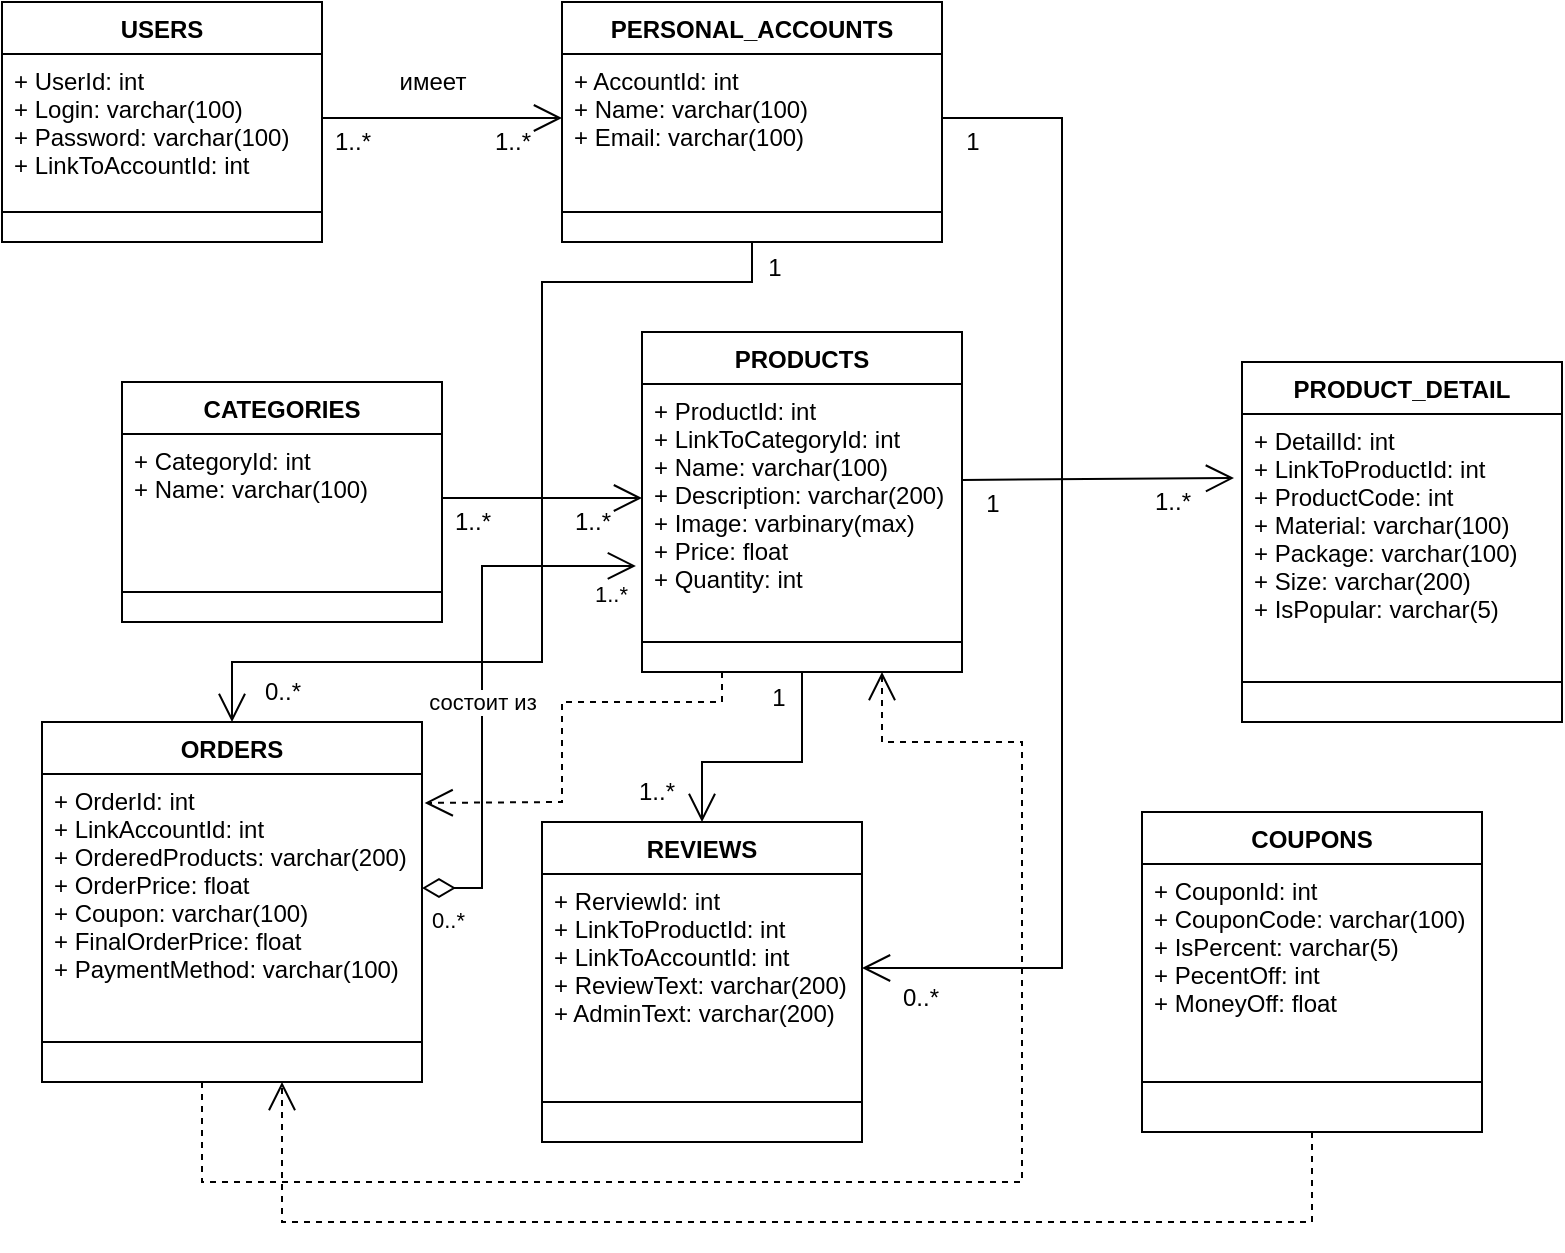 <mxfile version="17.5.0" type="device"><diagram name="Page-1" id="9f46799a-70d6-7492-0946-bef42562c5a5"><mxGraphModel dx="1713" dy="1076" grid="1" gridSize="10" guides="1" tooltips="1" connect="1" arrows="1" fold="1" page="1" pageScale="1" pageWidth="1100" pageHeight="850" background="none" math="0" shadow="0"><root><mxCell id="0"/><mxCell id="1" parent="0"/><mxCell id="6Ap3uId7AGkPv2gHeaoZ-1" value="USERS" style="swimlane;fontStyle=1;align=center;verticalAlign=top;childLayout=stackLayout;horizontal=1;startSize=26;horizontalStack=0;resizeParent=1;resizeParentMax=0;resizeLast=0;collapsible=1;marginBottom=0;" vertex="1" parent="1"><mxGeometry x="70" y="80" width="160" height="120" as="geometry"><mxRectangle x="70" y="80" width="70" height="26" as="alternateBounds"/></mxGeometry></mxCell><mxCell id="6Ap3uId7AGkPv2gHeaoZ-2" value="+ UserId: int&#10;+ Login: varchar(100)&#10;+ Password: varchar(100)&#10;+ LinkToAccountId: int" style="text;strokeColor=none;fillColor=none;align=left;verticalAlign=top;spacingLeft=4;spacingRight=4;overflow=hidden;rotatable=0;points=[[0,0.5],[1,0.5]];portConstraint=eastwest;" vertex="1" parent="6Ap3uId7AGkPv2gHeaoZ-1"><mxGeometry y="26" width="160" height="64" as="geometry"/></mxCell><mxCell id="6Ap3uId7AGkPv2gHeaoZ-3" value="" style="line;strokeWidth=1;fillColor=none;align=left;verticalAlign=middle;spacingTop=-1;spacingLeft=3;spacingRight=3;rotatable=0;labelPosition=right;points=[];portConstraint=eastwest;" vertex="1" parent="6Ap3uId7AGkPv2gHeaoZ-1"><mxGeometry y="90" width="160" height="30" as="geometry"/></mxCell><mxCell id="6Ap3uId7AGkPv2gHeaoZ-6" value="CATEGORIES" style="swimlane;fontStyle=1;align=center;verticalAlign=top;childLayout=stackLayout;horizontal=1;startSize=26;horizontalStack=0;resizeParent=1;resizeParentMax=0;resizeLast=0;collapsible=1;marginBottom=0;" vertex="1" parent="1"><mxGeometry x="130" y="270" width="160" height="120" as="geometry"><mxRectangle x="70" y="80" width="70" height="26" as="alternateBounds"/></mxGeometry></mxCell><mxCell id="6Ap3uId7AGkPv2gHeaoZ-7" value="+ CategoryId: int&#10;+ Name: varchar(100)" style="text;strokeColor=none;fillColor=none;align=left;verticalAlign=top;spacingLeft=4;spacingRight=4;overflow=hidden;rotatable=0;points=[[0,0.5],[1,0.5]];portConstraint=eastwest;" vertex="1" parent="6Ap3uId7AGkPv2gHeaoZ-6"><mxGeometry y="26" width="160" height="64" as="geometry"/></mxCell><mxCell id="6Ap3uId7AGkPv2gHeaoZ-8" value="" style="line;strokeWidth=1;fillColor=none;align=left;verticalAlign=middle;spacingTop=-1;spacingLeft=3;spacingRight=3;rotatable=0;labelPosition=right;points=[];portConstraint=eastwest;" vertex="1" parent="6Ap3uId7AGkPv2gHeaoZ-6"><mxGeometry y="90" width="160" height="30" as="geometry"/></mxCell><mxCell id="6Ap3uId7AGkPv2gHeaoZ-10" value="PERSONAL_ACCOUNTS" style="swimlane;fontStyle=1;align=center;verticalAlign=top;childLayout=stackLayout;horizontal=1;startSize=26;horizontalStack=0;resizeParent=1;resizeParentMax=0;resizeLast=0;collapsible=1;marginBottom=0;" vertex="1" parent="1"><mxGeometry x="350" y="80" width="190" height="120" as="geometry"><mxRectangle x="70" y="80" width="70" height="26" as="alternateBounds"/></mxGeometry></mxCell><mxCell id="6Ap3uId7AGkPv2gHeaoZ-11" value="+ AccountId: int&#10;+ Name: varchar(100)&#10;+ Email: varchar(100)" style="text;strokeColor=none;fillColor=none;align=left;verticalAlign=top;spacingLeft=4;spacingRight=4;overflow=hidden;rotatable=0;points=[[0,0.5],[1,0.5]];portConstraint=eastwest;" vertex="1" parent="6Ap3uId7AGkPv2gHeaoZ-10"><mxGeometry y="26" width="190" height="64" as="geometry"/></mxCell><mxCell id="6Ap3uId7AGkPv2gHeaoZ-12" value="" style="line;strokeWidth=1;fillColor=none;align=left;verticalAlign=middle;spacingTop=-1;spacingLeft=3;spacingRight=3;rotatable=0;labelPosition=right;points=[];portConstraint=eastwest;" vertex="1" parent="6Ap3uId7AGkPv2gHeaoZ-10"><mxGeometry y="90" width="190" height="30" as="geometry"/></mxCell><mxCell id="6Ap3uId7AGkPv2gHeaoZ-14" value="PRODUCTS" style="swimlane;fontStyle=1;align=center;verticalAlign=top;childLayout=stackLayout;horizontal=1;startSize=26;horizontalStack=0;resizeParent=1;resizeParentMax=0;resizeLast=0;collapsible=1;marginBottom=0;" vertex="1" parent="1"><mxGeometry x="390" y="245" width="160" height="170" as="geometry"><mxRectangle x="70" y="80" width="70" height="26" as="alternateBounds"/></mxGeometry></mxCell><mxCell id="6Ap3uId7AGkPv2gHeaoZ-15" value="+ ProductId: int&#10;+ LinkToCategoryId: int&#10;+ Name: varchar(100)&#10;+ Description: varchar(200)&#10;+ Image: varbinary(max)&#10;+ Price: float&#10;+ Quantity: int" style="text;strokeColor=none;fillColor=none;align=left;verticalAlign=top;spacingLeft=4;spacingRight=4;overflow=hidden;rotatable=0;points=[[0,0.5],[1,0.5]];portConstraint=eastwest;" vertex="1" parent="6Ap3uId7AGkPv2gHeaoZ-14"><mxGeometry y="26" width="160" height="114" as="geometry"/></mxCell><mxCell id="6Ap3uId7AGkPv2gHeaoZ-16" value="" style="line;strokeWidth=1;fillColor=none;align=left;verticalAlign=middle;spacingTop=-1;spacingLeft=3;spacingRight=3;rotatable=0;labelPosition=right;points=[];portConstraint=eastwest;" vertex="1" parent="6Ap3uId7AGkPv2gHeaoZ-14"><mxGeometry y="140" width="160" height="30" as="geometry"/></mxCell><mxCell id="6Ap3uId7AGkPv2gHeaoZ-18" value="PRODUCT_DETAIL" style="swimlane;fontStyle=1;align=center;verticalAlign=top;childLayout=stackLayout;horizontal=1;startSize=26;horizontalStack=0;resizeParent=1;resizeParentMax=0;resizeLast=0;collapsible=1;marginBottom=0;" vertex="1" parent="1"><mxGeometry x="690" y="260" width="160" height="180" as="geometry"><mxRectangle x="70" y="80" width="70" height="26" as="alternateBounds"/></mxGeometry></mxCell><mxCell id="6Ap3uId7AGkPv2gHeaoZ-19" value="+ DetailId: int&#10;+ LinkToProductId: int&#10;+ ProductCode: int&#10;+ Material: varchar(100)&#10;+ Package: varchar(100)&#10;+ Size: varchar(200)&#10;+ IsPopular: varchar(5)" style="text;strokeColor=none;fillColor=none;align=left;verticalAlign=top;spacingLeft=4;spacingRight=4;overflow=hidden;rotatable=0;points=[[0,0.5],[1,0.5]];portConstraint=eastwest;" vertex="1" parent="6Ap3uId7AGkPv2gHeaoZ-18"><mxGeometry y="26" width="160" height="114" as="geometry"/></mxCell><mxCell id="6Ap3uId7AGkPv2gHeaoZ-20" value="" style="line;strokeWidth=1;fillColor=none;align=left;verticalAlign=middle;spacingTop=-1;spacingLeft=3;spacingRight=3;rotatable=0;labelPosition=right;points=[];portConstraint=eastwest;" vertex="1" parent="6Ap3uId7AGkPv2gHeaoZ-18"><mxGeometry y="140" width="160" height="40" as="geometry"/></mxCell><mxCell id="6Ap3uId7AGkPv2gHeaoZ-22" value="ORDERS" style="swimlane;fontStyle=1;align=center;verticalAlign=top;childLayout=stackLayout;horizontal=1;startSize=26;horizontalStack=0;resizeParent=1;resizeParentMax=0;resizeLast=0;collapsible=1;marginBottom=0;" vertex="1" parent="1"><mxGeometry x="90" y="440" width="190" height="180" as="geometry"><mxRectangle x="70" y="80" width="70" height="26" as="alternateBounds"/></mxGeometry></mxCell><mxCell id="6Ap3uId7AGkPv2gHeaoZ-23" value="+ OrderId: int&#10;+ LinkAccountId: int&#10;+ OrderedProducts: varchar(200)&#10;+ OrderPrice: float&#10;+ Coupon: varchar(100)&#10;+ FinalOrderPrice: float&#10;+ PaymentMethod: varchar(100)" style="text;strokeColor=none;fillColor=none;align=left;verticalAlign=top;spacingLeft=4;spacingRight=4;overflow=hidden;rotatable=0;points=[[0,0.5],[1,0.5]];portConstraint=eastwest;" vertex="1" parent="6Ap3uId7AGkPv2gHeaoZ-22"><mxGeometry y="26" width="190" height="114" as="geometry"/></mxCell><mxCell id="6Ap3uId7AGkPv2gHeaoZ-24" value="" style="line;strokeWidth=1;fillColor=none;align=left;verticalAlign=middle;spacingTop=-1;spacingLeft=3;spacingRight=3;rotatable=0;labelPosition=right;points=[];portConstraint=eastwest;" vertex="1" parent="6Ap3uId7AGkPv2gHeaoZ-22"><mxGeometry y="140" width="190" height="40" as="geometry"/></mxCell><mxCell id="6Ap3uId7AGkPv2gHeaoZ-26" value="REVIEWS" style="swimlane;fontStyle=1;align=center;verticalAlign=top;childLayout=stackLayout;horizontal=1;startSize=26;horizontalStack=0;resizeParent=1;resizeParentMax=0;resizeLast=0;collapsible=1;marginBottom=0;" vertex="1" parent="1"><mxGeometry x="340" y="490" width="160" height="160" as="geometry"><mxRectangle x="70" y="80" width="70" height="26" as="alternateBounds"/></mxGeometry></mxCell><mxCell id="6Ap3uId7AGkPv2gHeaoZ-27" value="+ RerviewId: int&#10;+ LinkToProductId: int&#10;+ LinkToAccountId: int&#10;+ ReviewText: varchar(200)&#10;+ AdminText: varchar(200)" style="text;strokeColor=none;fillColor=none;align=left;verticalAlign=top;spacingLeft=4;spacingRight=4;overflow=hidden;rotatable=0;points=[[0,0.5],[1,0.5]];portConstraint=eastwest;" vertex="1" parent="6Ap3uId7AGkPv2gHeaoZ-26"><mxGeometry y="26" width="160" height="94" as="geometry"/></mxCell><mxCell id="6Ap3uId7AGkPv2gHeaoZ-28" value="" style="line;strokeWidth=1;fillColor=none;align=left;verticalAlign=middle;spacingTop=-1;spacingLeft=3;spacingRight=3;rotatable=0;labelPosition=right;points=[];portConstraint=eastwest;" vertex="1" parent="6Ap3uId7AGkPv2gHeaoZ-26"><mxGeometry y="120" width="160" height="40" as="geometry"/></mxCell><mxCell id="6Ap3uId7AGkPv2gHeaoZ-30" value="COUPONS" style="swimlane;fontStyle=1;align=center;verticalAlign=top;childLayout=stackLayout;horizontal=1;startSize=26;horizontalStack=0;resizeParent=1;resizeParentMax=0;resizeLast=0;collapsible=1;marginBottom=0;" vertex="1" parent="1"><mxGeometry x="640" y="485" width="170" height="160" as="geometry"><mxRectangle x="70" y="80" width="70" height="26" as="alternateBounds"/></mxGeometry></mxCell><mxCell id="6Ap3uId7AGkPv2gHeaoZ-31" value="+ CouponId: int&#10;+ CouponCode: varchar(100)&#10;+ IsPercent: varchar(5)&#10;+ PecentOff: int&#10;+ MoneyOff: float" style="text;strokeColor=none;fillColor=none;align=left;verticalAlign=top;spacingLeft=4;spacingRight=4;overflow=hidden;rotatable=0;points=[[0,0.5],[1,0.5]];portConstraint=eastwest;" vertex="1" parent="6Ap3uId7AGkPv2gHeaoZ-30"><mxGeometry y="26" width="170" height="84" as="geometry"/></mxCell><mxCell id="6Ap3uId7AGkPv2gHeaoZ-32" value="" style="line;strokeWidth=1;fillColor=none;align=left;verticalAlign=middle;spacingTop=-1;spacingLeft=3;spacingRight=3;rotatable=0;labelPosition=right;points=[];portConstraint=eastwest;" vertex="1" parent="6Ap3uId7AGkPv2gHeaoZ-30"><mxGeometry y="110" width="170" height="50" as="geometry"/></mxCell><mxCell id="6Ap3uId7AGkPv2gHeaoZ-52" value="" style="endArrow=open;endFill=1;endSize=12;html=1;rounded=0;jumpStyle=none;exitX=1;exitY=0.5;exitDx=0;exitDy=0;" edge="1" parent="1" source="6Ap3uId7AGkPv2gHeaoZ-2" target="6Ap3uId7AGkPv2gHeaoZ-11"><mxGeometry width="160" relative="1" as="geometry"><mxPoint x="270" y="180" as="sourcePoint"/><mxPoint x="430" y="180" as="targetPoint"/></mxGeometry></mxCell><mxCell id="6Ap3uId7AGkPv2gHeaoZ-53" value="1..*" style="text;html=1;align=center;verticalAlign=middle;resizable=0;points=[];autosize=1;strokeColor=none;fillColor=none;" vertex="1" parent="1"><mxGeometry x="230" y="140" width="30" height="20" as="geometry"/></mxCell><mxCell id="6Ap3uId7AGkPv2gHeaoZ-54" value="1..*" style="text;html=1;align=center;verticalAlign=middle;resizable=0;points=[];autosize=1;strokeColor=none;fillColor=none;" vertex="1" parent="1"><mxGeometry x="310" y="140" width="30" height="20" as="geometry"/></mxCell><mxCell id="6Ap3uId7AGkPv2gHeaoZ-55" value="имеет" style="text;html=1;align=center;verticalAlign=middle;resizable=0;points=[];autosize=1;strokeColor=none;fillColor=none;" vertex="1" parent="1"><mxGeometry x="260" y="110" width="50" height="20" as="geometry"/></mxCell><mxCell id="6Ap3uId7AGkPv2gHeaoZ-59" value="" style="endArrow=open;endFill=1;endSize=12;html=1;rounded=0;jumpStyle=none;exitX=1;exitY=0.5;exitDx=0;exitDy=0;entryX=0;entryY=0.5;entryDx=0;entryDy=0;" edge="1" parent="1" source="6Ap3uId7AGkPv2gHeaoZ-7" target="6Ap3uId7AGkPv2gHeaoZ-15"><mxGeometry width="160" relative="1" as="geometry"><mxPoint x="265" y="329.5" as="sourcePoint"/><mxPoint x="385" y="329.5" as="targetPoint"/></mxGeometry></mxCell><mxCell id="6Ap3uId7AGkPv2gHeaoZ-60" value="1..*" style="text;html=1;align=center;verticalAlign=middle;resizable=0;points=[];autosize=1;strokeColor=none;fillColor=none;" vertex="1" parent="1"><mxGeometry x="290" y="330" width="30" height="20" as="geometry"/></mxCell><mxCell id="6Ap3uId7AGkPv2gHeaoZ-61" value="1..*" style="text;html=1;align=center;verticalAlign=middle;resizable=0;points=[];autosize=1;strokeColor=none;fillColor=none;" vertex="1" parent="1"><mxGeometry x="350" y="330" width="30" height="20" as="geometry"/></mxCell><mxCell id="6Ap3uId7AGkPv2gHeaoZ-62" value="" style="endArrow=open;endFill=1;endSize=12;html=1;rounded=0;jumpStyle=none;exitX=1;exitY=0.5;exitDx=0;exitDy=0;entryX=-0.025;entryY=0.281;entryDx=0;entryDy=0;entryPerimeter=0;" edge="1" parent="1" target="6Ap3uId7AGkPv2gHeaoZ-19"><mxGeometry width="160" relative="1" as="geometry"><mxPoint x="550" y="319" as="sourcePoint"/><mxPoint x="690" y="319" as="targetPoint"/></mxGeometry></mxCell><mxCell id="6Ap3uId7AGkPv2gHeaoZ-63" value="1" style="text;html=1;align=center;verticalAlign=middle;resizable=0;points=[];autosize=1;strokeColor=none;fillColor=none;" vertex="1" parent="1"><mxGeometry x="555" y="321" width="20" height="20" as="geometry"/></mxCell><mxCell id="6Ap3uId7AGkPv2gHeaoZ-64" value="1..*" style="text;html=1;align=center;verticalAlign=middle;resizable=0;points=[];autosize=1;strokeColor=none;fillColor=none;" vertex="1" parent="1"><mxGeometry x="640" y="320" width="30" height="20" as="geometry"/></mxCell><mxCell id="6Ap3uId7AGkPv2gHeaoZ-66" value="" style="endArrow=open;endFill=1;endSize=12;html=1;rounded=0;jumpStyle=none;exitX=1;exitY=0.5;exitDx=0;exitDy=0;entryX=1;entryY=0.5;entryDx=0;entryDy=0;" edge="1" parent="1" source="6Ap3uId7AGkPv2gHeaoZ-11" target="6Ap3uId7AGkPv2gHeaoZ-27"><mxGeometry width="160" relative="1" as="geometry"><mxPoint x="260" y="338" as="sourcePoint"/><mxPoint x="400" y="338" as="targetPoint"/><Array as="points"><mxPoint x="600" y="138"/><mxPoint x="600" y="563"/></Array></mxGeometry></mxCell><mxCell id="6Ap3uId7AGkPv2gHeaoZ-67" value="0..*" style="text;html=1;align=center;verticalAlign=middle;resizable=0;points=[];autosize=1;strokeColor=none;fillColor=none;" vertex="1" parent="1"><mxGeometry x="514" y="568" width="30" height="20" as="geometry"/></mxCell><mxCell id="6Ap3uId7AGkPv2gHeaoZ-68" value="1" style="text;html=1;align=center;verticalAlign=middle;resizable=0;points=[];autosize=1;strokeColor=none;fillColor=none;" vertex="1" parent="1"><mxGeometry x="545" y="140" width="20" height="20" as="geometry"/></mxCell><mxCell id="6Ap3uId7AGkPv2gHeaoZ-69" value="" style="endArrow=open;endFill=1;endSize=12;html=1;rounded=0;jumpStyle=none;exitX=0.5;exitY=1;exitDx=0;exitDy=0;entryX=0.5;entryY=0;entryDx=0;entryDy=0;" edge="1" parent="1" source="6Ap3uId7AGkPv2gHeaoZ-14" target="6Ap3uId7AGkPv2gHeaoZ-26"><mxGeometry width="160" relative="1" as="geometry"><mxPoint x="300" y="338" as="sourcePoint"/><mxPoint x="400" y="338" as="targetPoint"/><Array as="points"><mxPoint x="470" y="460"/><mxPoint x="420" y="460"/></Array></mxGeometry></mxCell><mxCell id="6Ap3uId7AGkPv2gHeaoZ-70" value="1..*" style="text;html=1;align=center;verticalAlign=middle;resizable=0;points=[];autosize=1;strokeColor=none;fillColor=none;" vertex="1" parent="1"><mxGeometry x="382" y="465" width="30" height="20" as="geometry"/></mxCell><mxCell id="6Ap3uId7AGkPv2gHeaoZ-71" value="1" style="text;html=1;align=center;verticalAlign=middle;resizable=0;points=[];autosize=1;strokeColor=none;fillColor=none;" vertex="1" parent="1"><mxGeometry x="448" y="418" width="20" height="20" as="geometry"/></mxCell><mxCell id="6Ap3uId7AGkPv2gHeaoZ-72" value="" style="endArrow=open;endFill=1;endSize=12;html=1;rounded=0;jumpStyle=none;exitX=0.5;exitY=1;exitDx=0;exitDy=0;entryX=0.5;entryY=0;entryDx=0;entryDy=0;" edge="1" parent="1" source="6Ap3uId7AGkPv2gHeaoZ-10" target="6Ap3uId7AGkPv2gHeaoZ-22"><mxGeometry width="160" relative="1" as="geometry"><mxPoint x="300" y="245" as="sourcePoint"/><mxPoint x="400" y="245" as="targetPoint"/><Array as="points"><mxPoint x="445" y="220"/><mxPoint x="340" y="220"/><mxPoint x="340" y="410"/><mxPoint x="185" y="410"/></Array></mxGeometry></mxCell><mxCell id="6Ap3uId7AGkPv2gHeaoZ-73" value="1" style="text;html=1;align=center;verticalAlign=middle;resizable=0;points=[];autosize=1;strokeColor=none;fillColor=none;" vertex="1" parent="1"><mxGeometry x="446" y="203" width="20" height="20" as="geometry"/></mxCell><mxCell id="6Ap3uId7AGkPv2gHeaoZ-74" value="0..*" style="text;html=1;align=center;verticalAlign=middle;resizable=0;points=[];autosize=1;strokeColor=none;fillColor=none;" vertex="1" parent="1"><mxGeometry x="195" y="415" width="30" height="20" as="geometry"/></mxCell><mxCell id="6Ap3uId7AGkPv2gHeaoZ-75" value="состоит из" style="endArrow=open;html=1;endSize=12;startArrow=diamondThin;startSize=14;startFill=0;edgeStyle=orthogonalEdgeStyle;rounded=0;jumpStyle=none;exitX=1;exitY=0.5;exitDx=0;exitDy=0;entryX=-0.019;entryY=0.798;entryDx=0;entryDy=0;entryPerimeter=0;" edge="1" parent="1" source="6Ap3uId7AGkPv2gHeaoZ-23" target="6Ap3uId7AGkPv2gHeaoZ-15"><mxGeometry x="-0.082" relative="1" as="geometry"><mxPoint x="360" y="360" as="sourcePoint"/><mxPoint x="520" y="360" as="targetPoint"/><Array as="points"><mxPoint x="310" y="523"/><mxPoint x="310" y="362"/></Array><mxPoint as="offset"/></mxGeometry></mxCell><mxCell id="6Ap3uId7AGkPv2gHeaoZ-76" value="0..*" style="edgeLabel;resizable=0;html=1;align=left;verticalAlign=top;" connectable="0" vertex="1" parent="6Ap3uId7AGkPv2gHeaoZ-75"><mxGeometry x="-1" relative="1" as="geometry"><mxPoint x="3" y="3" as="offset"/></mxGeometry></mxCell><mxCell id="6Ap3uId7AGkPv2gHeaoZ-77" value="1..*" style="edgeLabel;resizable=0;html=1;align=right;verticalAlign=top;" connectable="0" vertex="1" parent="6Ap3uId7AGkPv2gHeaoZ-75"><mxGeometry x="1" relative="1" as="geometry"><mxPoint x="-3" y="1" as="offset"/></mxGeometry></mxCell><mxCell id="6Ap3uId7AGkPv2gHeaoZ-79" value="" style="endArrow=open;endSize=12;dashed=1;html=1;rounded=0;jumpStyle=none;exitX=0.25;exitY=1;exitDx=0;exitDy=0;entryX=1.007;entryY=0.127;entryDx=0;entryDy=0;entryPerimeter=0;" edge="1" parent="1" source="6Ap3uId7AGkPv2gHeaoZ-14" target="6Ap3uId7AGkPv2gHeaoZ-23"><mxGeometry x="0.076" y="20" width="160" relative="1" as="geometry"><mxPoint x="390" y="420" as="sourcePoint"/><mxPoint x="550" y="420" as="targetPoint"/><Array as="points"><mxPoint x="430" y="430"/><mxPoint x="350" y="430"/><mxPoint x="350" y="480"/></Array><mxPoint as="offset"/></mxGeometry></mxCell><mxCell id="6Ap3uId7AGkPv2gHeaoZ-80" value="" style="endArrow=open;endSize=12;dashed=1;html=1;rounded=0;jumpStyle=none;entryX=0.75;entryY=1;entryDx=0;entryDy=0;" edge="1" parent="1" target="6Ap3uId7AGkPv2gHeaoZ-14"><mxGeometry x="-0.057" y="-30" width="160" relative="1" as="geometry"><mxPoint x="170" y="620" as="sourcePoint"/><mxPoint x="340" y="650" as="targetPoint"/><Array as="points"><mxPoint x="170" y="670"/><mxPoint x="580" y="670"/><mxPoint x="580" y="450"/><mxPoint x="510" y="450"/></Array><mxPoint as="offset"/></mxGeometry></mxCell><mxCell id="6Ap3uId7AGkPv2gHeaoZ-82" value="" style="endArrow=open;endSize=12;dashed=1;html=1;rounded=0;jumpStyle=none;exitX=0.5;exitY=1;exitDx=0;exitDy=0;" edge="1" parent="1" source="6Ap3uId7AGkPv2gHeaoZ-30"><mxGeometry x="-0.238" y="40" width="160" relative="1" as="geometry"><mxPoint x="710" y="690" as="sourcePoint"/><mxPoint x="210" y="620" as="targetPoint"/><Array as="points"><mxPoint x="725" y="690"/><mxPoint x="210" y="690"/></Array><mxPoint as="offset"/></mxGeometry></mxCell></root></mxGraphModel></diagram></mxfile>